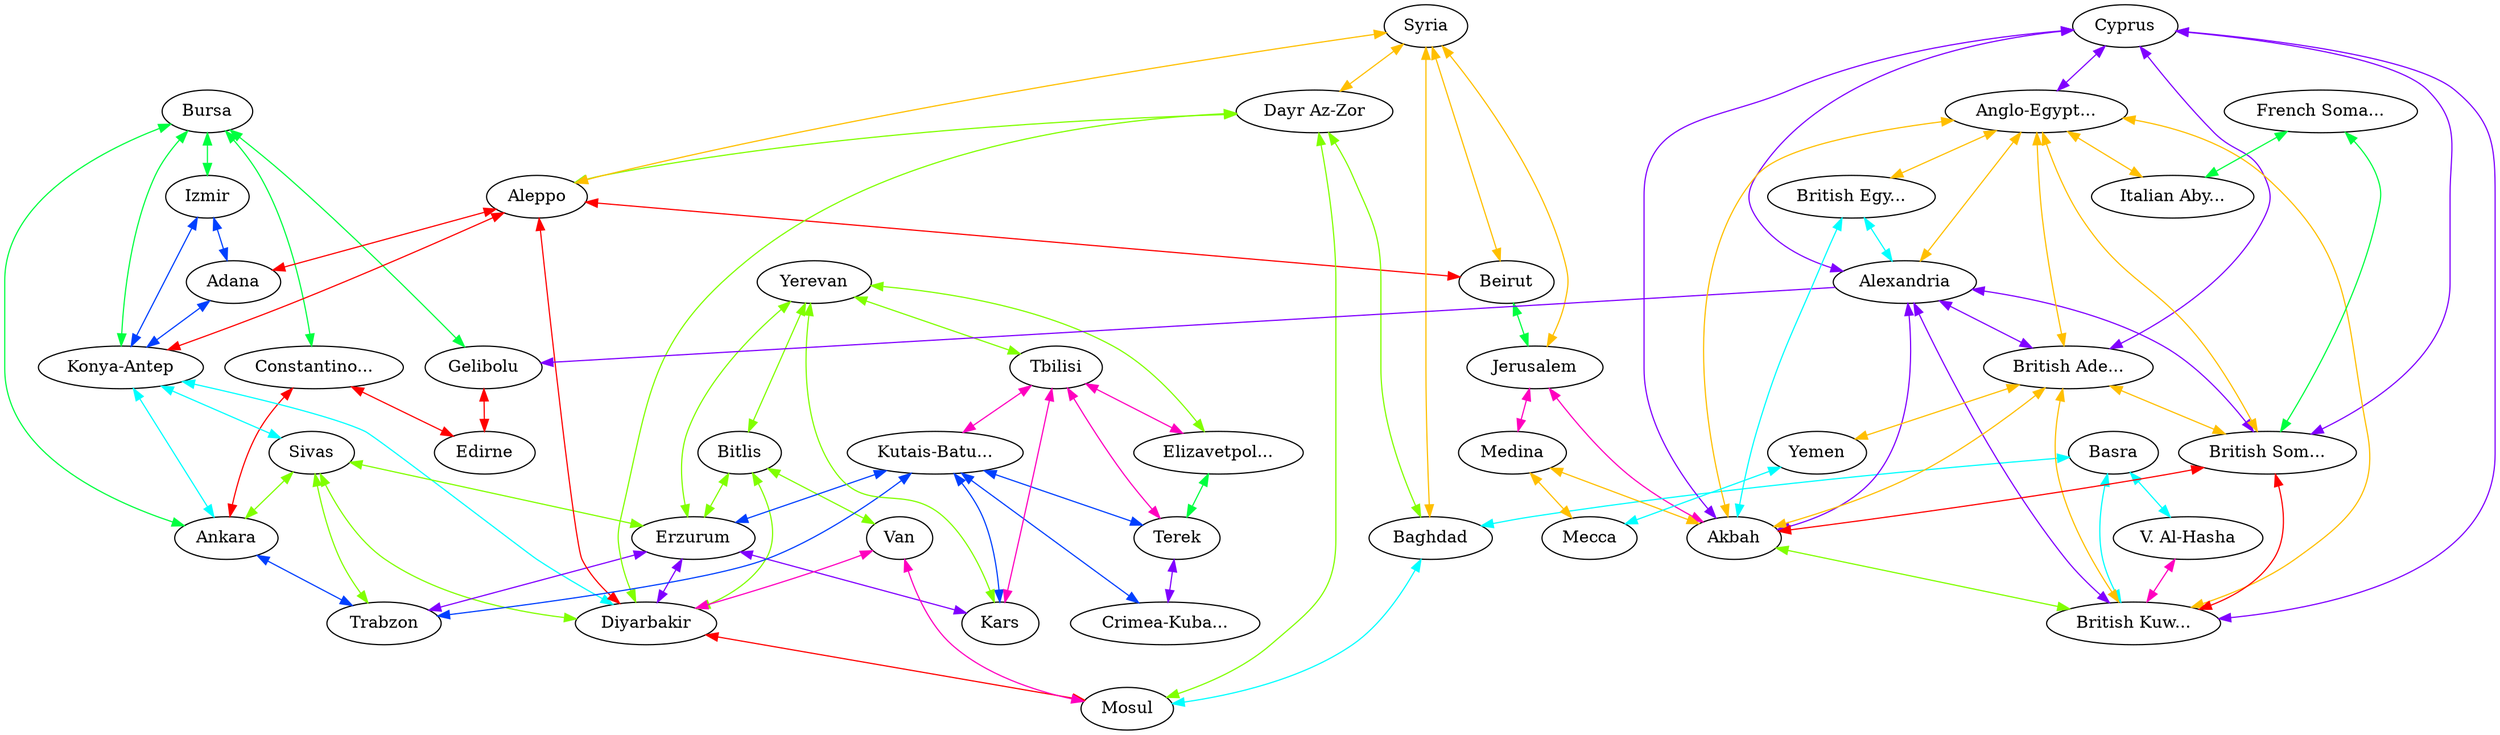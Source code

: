 graph x {
"Edirne" [pos="3.15277777777778,-1.13888888888889",label="Edirne"]
"Gelibolu" [pos="3,-1.55555555555556",label="Gelibolu"]
"Constantinople" [pos="3.84722222222222,-1.56944444444444",label="Constantino..."]
"Ankara" [pos="4.40277777777778,-2",label="Ankara"]
"Bursa" [pos="3.44444444444444,-1.98611111111111",label="Bursa"]
"Izmir" [pos="3.26388888888889,-2.54166666666667",label="Izmir"]
"Konya-Antep" [pos="4.83333333333333,-2.63888888888889",label="Konya-Antep"]
"Adana" [pos="3.80555555555556,-2.63888888888889",label="Adana"]
"Trabzon" [pos="5.68055555555556,-1.83333333333333",label="Trabzon"]
"Sivas" [pos="5.15277777777778,-2.20833333333333",label="Sivas"]
"Erzurum" [pos="6.06944444444444,-2.04166666666667",label="Erzurum"]
"Bitlis" [pos="6.55555555555556,-2.44444444444444",label="Bitlis"]
"Diyarbakir" [pos="5.86111111111111,-2.76388888888889",label="Diyarbakir"]
"Van" [pos="6.5,-2.79166666666667",label="Van"]
"Aleppo" [pos="5.22222222222222,-2.93055555555556",label="Aleppo"]
"Dayr Az-Zor" [pos="5.77777777777778,-3.16666666666667",label="Dayr Az-Zor"]
"Beirut" [pos="4.80555555555556,-3.34722222222222",label="Beirut"]
"Syria" [pos="5.18055555555556,-3.52777777777778",label="Syria"]
"Jerusalem" [pos="4.83333333333333,-4.26388888888889",label="Jerusalem"]
"Mosul" [pos="6.47222222222222,-3.29166666666667",label="Mosul"]
"Baghdad" [pos="6.51388888888889,-3.88888888888889",label="Baghdad"]
"Basra" [pos="7.15277777777778,-4.04166666666667",label="Basra"]
"V. Al-Hasha" [pos="7.81944444444444,-5.15277777777778",label="V. Al-Hasha"]
"Crimea-Kuban" [pos="6.04166666666667,-0.944444444444444",label="Crimea-Kuba..."]
"Terek" [pos="6.94444444444444,-1.11111111111111",label="Terek"]
"Kutais-Batum" [pos="6.29166666666667,-1.40277777777778",label="Kutais-Batu..."]
"Tbilisi" [pos="6.97222222222222,-1.70833333333333",label="Tbilisi"]
"Kars" [pos="6.44444444444444,-1.81944444444444",label="Kars"]
"Yerevan" [pos="6.93055555555556,-2.16666666666667",label="Yerevan"]
"Elizavetpol-Baku" [pos="7.40277777777778,-1.94444444444444",label="Elizavetpol..."]
"Cyprus" [pos="4.20833333333333,-3.40277777777778",label="Cyprus"]
"Alexandria" [pos="2.83333333333333,-4",label="Alexandria"]
"British Egypt" [pos="3.08333333333333,-4.90277777777778",label="British Egy..."]
"Akbah" [pos="4.18055555555556,-4.15277777777778",label="Akbah"]
"British Kuwait" [pos="7.58333333333333,-4.52777777777778",label="British Kuw..."]
"Anglo-Egyptian Sudan" [pos="3.13888888888889,-6.875",label="Anglo-Egypt..."]
"British Aden" [pos="7.73611111111111,-7.56944444444444",label="British Ade..."]
"British Somaliland" [pos="7.38888888888889,-8.45833333333333",label="British Som..."]
"Medina" [pos="5.16666666666667,-5.29166666666667",label="Medina"]
"Mecca" [pos="6.05555555555556,-6.45833333333333",label="Mecca"]
"Yemen" [pos="6.66666666666667,-7.26388888888889",label="Yemen"]
"Italian Abyssinia" [pos="4.95833333333333,-7.04166666666667",label="Italian Aby..."]
"French Somaliland" [pos="6.06944444444444,-8.11111111111111",label="French Soma..."]
"Syria" -- "Baghdad" [dir="both",color="0.125,1,1"]
"Syria" -- "Jerusalem" [dir="both",color="0.125,1,1"]
"Syria" -- "Aleppo" [dir="both",color="0.125,1,1"]
"Syria" -- "Dayr Az-Zor" [dir="both",color="0.125,1,1"]
"Syria" -- "Beirut" [dir="both",color="0.125,1,1"]
"Dayr Az-Zor" -- "Baghdad" [dir="both",color="0.25,1,1"]
"Dayr Az-Zor" -- "Diyarbakir" [dir="both",color="0.25,1,1"]
"Dayr Az-Zor" -- "Mosul" [dir="both",color="0.25,1,1"]
"Dayr Az-Zor" -- "Aleppo" [dir="both",color="0.25,1,1"]
"Bursa" -- "Konya-Antep" [dir="both",color="0.375,1,1"]
"Bursa" -- "Izmir" [dir="both",color="0.375,1,1"]
"Bursa" -- "Ankara" [dir="both",color="0.375,1,1"]
"Bursa" -- "Gelibolu" [dir="both",color="0.375,1,1"]
"Bursa" -- "Constantinople" [dir="both",color="0.375,1,1"]
"Basra" -- "Baghdad" [dir="both",color="0.5,1,1"]
"Basra" -- "British Kuwait" [dir="both",color="0.5,1,1"]
"Basra" -- "V. Al-Hasha" [dir="both",color="0.5,1,1"]
"Izmir" -- "Adana" [dir="both",color="0.625,1,1"]
"Izmir" -- "Konya-Antep" [dir="both",color="0.625,1,1"]
"Cyprus" -- "British Somaliland" [dir="both",color="0.75,1,1"]
"Cyprus" -- "Alexandria" [dir="both",color="0.75,1,1"]
"Cyprus" -- "British Aden" [dir="both",color="0.75,1,1"]
"Cyprus" -- "British Kuwait" [dir="both",color="0.75,1,1"]
"Cyprus" -- "Anglo-Egyptian Sudan" [dir="both",color="0.75,1,1"]
"Cyprus" -- "Akbah" [dir="both",color="0.75,1,1"]
"V. Al-Hasha" -- "British Kuwait" [dir="both",color="0.875,1,1"]
"Aleppo" -- "Adana" [dir="both",color="1,1,1"]
"Aleppo" -- "Konya-Antep" [dir="both",color="1,1,1"]
"Aleppo" -- "Diyarbakir" [dir="both",color="1,1,1"]
"Aleppo" -- "Beirut" [dir="both",color="1,1,1"]
"Anglo-Egyptian Sudan" -- "British Egypt" [dir="both",color="0.125,1,1"]
"Anglo-Egyptian Sudan" -- "British Somaliland" [dir="both",color="0.125,1,1"]
"Anglo-Egyptian Sudan" -- "Alexandria" [dir="both",color="0.125,1,1"]
"Anglo-Egyptian Sudan" -- "Italian Abyssinia" [dir="both",color="0.125,1,1"]
"Anglo-Egyptian Sudan" -- "British Aden" [dir="both",color="0.125,1,1"]
"Anglo-Egyptian Sudan" -- "British Kuwait" [dir="both",color="0.125,1,1"]
"Anglo-Egyptian Sudan" -- "Akbah" [dir="both",color="0.125,1,1"]
"Yerevan" -- "Elizavetpol-Baku" [dir="both",color="0.25,1,1"]
"Yerevan" -- "Tbilisi" [dir="both",color="0.25,1,1"]
"Yerevan" -- "Erzurum" [dir="both",color="0.25,1,1"]
"Yerevan" -- "Kars" [dir="both",color="0.25,1,1"]
"Yerevan" -- "Bitlis" [dir="both",color="0.25,1,1"]
"Beirut" -- "Jerusalem" [dir="both",color="0.375,1,1"]
"British Egypt" -- "Alexandria" [dir="both",color="0.5,1,1"]
"British Egypt" -- "Akbah" [dir="both",color="0.5,1,1"]
"Adana" -- "Konya-Antep" [dir="both",color="0.625,1,1"]
"Alexandria" -- "British Somaliland" [dir="both",color="0.75,1,1"]
"Alexandria" -- "Akbah" [dir="both",color="0.75,1,1"]
"Alexandria" -- "Gelibolu" [dir="forward",color="0.75,1,1"]
"Alexandria" -- "British Kuwait" [dir="both",color="0.75,1,1"]
"Alexandria" -- "British Aden" [dir="both",color="0.75,1,1"]
"Tbilisi" -- "Elizavetpol-Baku" [dir="both",color="0.875,1,1"]
"Tbilisi" -- "Kutais-Batum" [dir="both",color="0.875,1,1"]
"Tbilisi" -- "Terek" [dir="both",color="0.875,1,1"]
"Tbilisi" -- "Kars" [dir="both",color="0.875,1,1"]
"Gelibolu" -- "Edirne" [dir="both",color="1,1,1"]
"British Aden" -- "British Somaliland" [dir="both",color="0.125,1,1"]
"British Aden" -- "Yemen" [dir="both",color="0.125,1,1"]
"British Aden" -- "British Kuwait" [dir="both",color="0.125,1,1"]
"British Aden" -- "Akbah" [dir="both",color="0.125,1,1"]
"Bitlis" -- "Van" [dir="both",color="0.25,1,1"]
"Bitlis" -- "Diyarbakir" [dir="both",color="0.25,1,1"]
"Bitlis" -- "Erzurum" [dir="both",color="0.25,1,1"]
"Elizavetpol-Baku" -- "Terek" [dir="both",color="0.375,1,1"]
"Konya-Antep" -- "Ankara" [dir="both",color="0.5,1,1"]
"Konya-Antep" -- "Diyarbakir" [dir="both",color="0.5,1,1"]
"Konya-Antep" -- "Sivas" [dir="both",color="0.5,1,1"]
"Kutais-Batum" -- "Terek" [dir="both",color="0.625,1,1"]
"Kutais-Batum" -- "Trabzon" [dir="both",color="0.625,1,1"]
"Kutais-Batum" -- "Erzurum" [dir="both",color="0.625,1,1"]
"Kutais-Batum" -- "Kars" [dir="both",color="0.625,1,1"]
"Kutais-Batum" -- "Crimea-Kuban" [dir="both",color="0.625,1,1"]
"Terek" -- "Crimea-Kuban" [dir="both",color="0.75,1,1"]
"Jerusalem" -- "Akbah" [dir="both",color="0.875,1,1"]
"Jerusalem" -- "Medina" [dir="both",color="0.875,1,1"]
"Constantinople" -- "Ankara" [dir="both",color="1,1,1"]
"Constantinople" -- "Edirne" [dir="both",color="1,1,1"]
"Medina" -- "Mecca" [dir="both",color="0.125,1,1"]
"Medina" -- "Akbah" [dir="both",color="0.125,1,1"]
"Sivas" -- "Ankara" [dir="both",color="0.25,1,1"]
"Sivas" -- "Diyarbakir" [dir="both",color="0.25,1,1"]
"Sivas" -- "Trabzon" [dir="both",color="0.25,1,1"]
"Sivas" -- "Erzurum" [dir="both",color="0.25,1,1"]
"French Somaliland" -- "British Somaliland" [dir="both",color="0.375,1,1"]
"French Somaliland" -- "Italian Abyssinia" [dir="both",color="0.375,1,1"]
"Yemen" -- "Mecca" [dir="both",color="0.5,1,1"]
"Ankara" -- "Trabzon" [dir="both",color="0.625,1,1"]
"Erzurum" -- "Diyarbakir" [dir="both",color="0.75,1,1"]
"Erzurum" -- "Trabzon" [dir="both",color="0.75,1,1"]
"Erzurum" -- "Kars" [dir="both",color="0.75,1,1"]
"British Somaliland" -- "British Kuwait" [dir="both",color="1,1,1"]
"British Somaliland" -- "Akbah" [dir="both",color="1,1,1"]
"Akbah" -- "British Kuwait" [dir="both",color="0.25,1,1"]
"Baghdad" -- "Mosul" [dir="both",color="0.5,1,1"]
"Van" -- "Diyarbakir" [dir="both",color="0.875,1,1"]
"Van" -- "Mosul" [dir="both",color="0.875,1,1"]
"Diyarbakir" -- "Mosul" [dir="both",color="1,1,1"]
}
